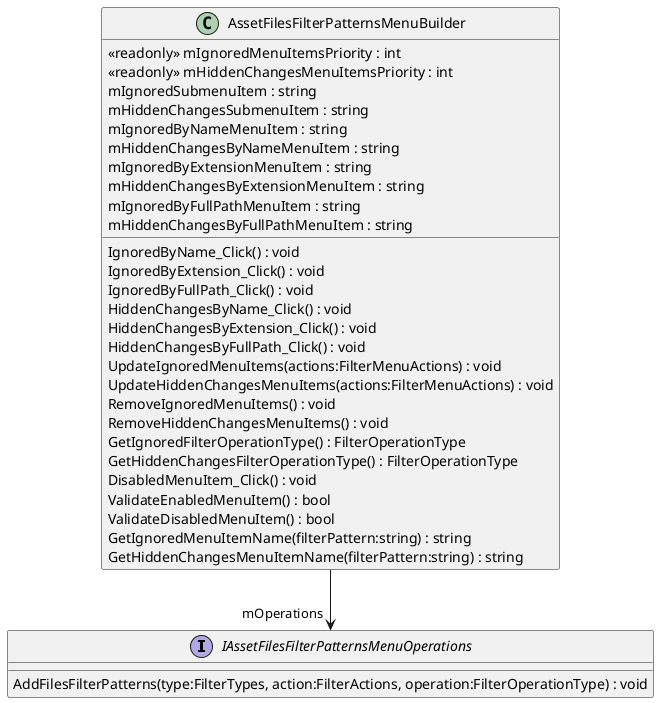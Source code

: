 @startuml
interface IAssetFilesFilterPatternsMenuOperations {
    AddFilesFilterPatterns(type:FilterTypes, action:FilterActions, operation:FilterOperationType) : void
}
class AssetFilesFilterPatternsMenuBuilder {
    IgnoredByName_Click() : void
    IgnoredByExtension_Click() : void
    IgnoredByFullPath_Click() : void
    HiddenChangesByName_Click() : void
    HiddenChangesByExtension_Click() : void
    HiddenChangesByFullPath_Click() : void
    UpdateIgnoredMenuItems(actions:FilterMenuActions) : void
    UpdateHiddenChangesMenuItems(actions:FilterMenuActions) : void
    RemoveIgnoredMenuItems() : void
    RemoveHiddenChangesMenuItems() : void
    GetIgnoredFilterOperationType() : FilterOperationType
    GetHiddenChangesFilterOperationType() : FilterOperationType
    DisabledMenuItem_Click() : void
    ValidateEnabledMenuItem() : bool
    ValidateDisabledMenuItem() : bool
    GetIgnoredMenuItemName(filterPattern:string) : string
    GetHiddenChangesMenuItemName(filterPattern:string) : string
    <<readonly>> mIgnoredMenuItemsPriority : int
    <<readonly>> mHiddenChangesMenuItemsPriority : int
    mIgnoredSubmenuItem : string
    mHiddenChangesSubmenuItem : string
    mIgnoredByNameMenuItem : string
    mHiddenChangesByNameMenuItem : string
    mIgnoredByExtensionMenuItem : string
    mHiddenChangesByExtensionMenuItem : string
    mIgnoredByFullPathMenuItem : string
    mHiddenChangesByFullPathMenuItem : string
}
AssetFilesFilterPatternsMenuBuilder --> "mOperations" IAssetFilesFilterPatternsMenuOperations
@enduml
